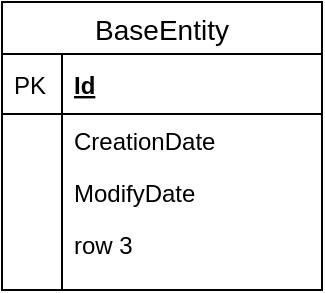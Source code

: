 <mxfile version="13.0.3" type="device" pages="2"><diagram name="Page-1" id="e56a1550-8fbb-45ad-956c-1786394a9013"><mxGraphModel dx="1402" dy="826" grid="1" gridSize="10" guides="1" tooltips="1" connect="1" arrows="1" fold="1" page="1" pageScale="1" pageWidth="1100" pageHeight="850" background="#ffffff" math="0" shadow="0"><root><mxCell id="0"/><mxCell id="1" parent="0"/><mxCell id="hn2WC1Tq35djOOzGHUu2-1" value="BaseEntity" style="swimlane;fontStyle=0;childLayout=stackLayout;horizontal=1;startSize=26;horizontalStack=0;resizeParent=1;resizeParentMax=0;resizeLast=0;collapsible=1;marginBottom=0;align=center;fontSize=14;" vertex="1" parent="1"><mxGeometry x="110" y="140" width="160" height="144" as="geometry"/></mxCell><mxCell id="hn2WC1Tq35djOOzGHUu2-2" value="Id" style="shape=partialRectangle;top=0;left=0;right=0;bottom=1;align=left;verticalAlign=middle;fillColor=none;spacingLeft=34;spacingRight=4;overflow=hidden;rotatable=0;points=[[0,0.5],[1,0.5]];portConstraint=eastwest;dropTarget=0;fontStyle=5;fontSize=12;" vertex="1" parent="hn2WC1Tq35djOOzGHUu2-1"><mxGeometry y="26" width="160" height="30" as="geometry"/></mxCell><mxCell id="hn2WC1Tq35djOOzGHUu2-3" value="PK" style="shape=partialRectangle;top=0;left=0;bottom=0;fillColor=none;align=left;verticalAlign=middle;spacingLeft=4;spacingRight=4;overflow=hidden;rotatable=0;points=[];portConstraint=eastwest;part=1;fontSize=12;" vertex="1" connectable="0" parent="hn2WC1Tq35djOOzGHUu2-2"><mxGeometry width="30" height="30" as="geometry"/></mxCell><mxCell id="hn2WC1Tq35djOOzGHUu2-4" value="CreationDate" style="shape=partialRectangle;top=0;left=0;right=0;bottom=0;align=left;verticalAlign=top;fillColor=none;spacingLeft=34;spacingRight=4;overflow=hidden;rotatable=0;points=[[0,0.5],[1,0.5]];portConstraint=eastwest;dropTarget=0;fontSize=12;" vertex="1" parent="hn2WC1Tq35djOOzGHUu2-1"><mxGeometry y="56" width="160" height="26" as="geometry"/></mxCell><mxCell id="hn2WC1Tq35djOOzGHUu2-5" value="" style="shape=partialRectangle;top=0;left=0;bottom=0;fillColor=none;align=left;verticalAlign=top;spacingLeft=4;spacingRight=4;overflow=hidden;rotatable=0;points=[];portConstraint=eastwest;part=1;fontSize=12;" vertex="1" connectable="0" parent="hn2WC1Tq35djOOzGHUu2-4"><mxGeometry width="30" height="26" as="geometry"/></mxCell><mxCell id="hn2WC1Tq35djOOzGHUu2-6" value="ModifyDate" style="shape=partialRectangle;top=0;left=0;right=0;bottom=0;align=left;verticalAlign=top;fillColor=none;spacingLeft=34;spacingRight=4;overflow=hidden;rotatable=0;points=[[0,0.5],[1,0.5]];portConstraint=eastwest;dropTarget=0;fontSize=12;" vertex="1" parent="hn2WC1Tq35djOOzGHUu2-1"><mxGeometry y="82" width="160" height="26" as="geometry"/></mxCell><mxCell id="hn2WC1Tq35djOOzGHUu2-7" value="" style="shape=partialRectangle;top=0;left=0;bottom=0;fillColor=none;align=left;verticalAlign=top;spacingLeft=4;spacingRight=4;overflow=hidden;rotatable=0;points=[];portConstraint=eastwest;part=1;fontSize=12;" vertex="1" connectable="0" parent="hn2WC1Tq35djOOzGHUu2-6"><mxGeometry width="30" height="26" as="geometry"/></mxCell><mxCell id="hn2WC1Tq35djOOzGHUu2-8" value="row 3" style="shape=partialRectangle;top=0;left=0;right=0;bottom=0;align=left;verticalAlign=top;fillColor=none;spacingLeft=34;spacingRight=4;overflow=hidden;rotatable=0;points=[[0,0.5],[1,0.5]];portConstraint=eastwest;dropTarget=0;fontSize=12;" vertex="1" parent="hn2WC1Tq35djOOzGHUu2-1"><mxGeometry y="108" width="160" height="26" as="geometry"/></mxCell><mxCell id="hn2WC1Tq35djOOzGHUu2-9" value="" style="shape=partialRectangle;top=0;left=0;bottom=0;fillColor=none;align=left;verticalAlign=top;spacingLeft=4;spacingRight=4;overflow=hidden;rotatable=0;points=[];portConstraint=eastwest;part=1;fontSize=12;" vertex="1" connectable="0" parent="hn2WC1Tq35djOOzGHUu2-8"><mxGeometry width="30" height="26" as="geometry"/></mxCell><mxCell id="hn2WC1Tq35djOOzGHUu2-10" value="" style="shape=partialRectangle;top=0;left=0;right=0;bottom=0;align=left;verticalAlign=top;fillColor=none;spacingLeft=34;spacingRight=4;overflow=hidden;rotatable=0;points=[[0,0.5],[1,0.5]];portConstraint=eastwest;dropTarget=0;fontSize=12;" vertex="1" parent="hn2WC1Tq35djOOzGHUu2-1"><mxGeometry y="134" width="160" height="10" as="geometry"/></mxCell><mxCell id="hn2WC1Tq35djOOzGHUu2-11" value="" style="shape=partialRectangle;top=0;left=0;bottom=0;fillColor=none;align=left;verticalAlign=top;spacingLeft=4;spacingRight=4;overflow=hidden;rotatable=0;points=[];portConstraint=eastwest;part=1;fontSize=12;" vertex="1" connectable="0" parent="hn2WC1Tq35djOOzGHUu2-10"><mxGeometry width="30" height="10" as="geometry"/></mxCell></root></mxGraphModel></diagram><diagram id="tx5fsSjjgZIaETfuWHIu" name="Page-2"><mxGraphModel dx="801" dy="472" grid="1" gridSize="10" guides="1" tooltips="1" connect="1" arrows="1" fold="1" page="1" pageScale="1" pageWidth="850" pageHeight="1100" math="0" shadow="0"><root><mxCell id="dZb9Hb1LmjK9rrr_tgIO-0"/><mxCell id="dZb9Hb1LmjK9rrr_tgIO-1" parent="dZb9Hb1LmjK9rrr_tgIO-0"/><mxCell id="dZb9Hb1LmjK9rrr_tgIO-5" value="BaseEntity" style="swimlane;fontStyle=1;childLayout=stackLayout;horizontal=1;startSize=26;fillColor=none;horizontalStack=0;resizeParent=1;resizeParentMax=0;resizeLast=0;collapsible=1;marginBottom=0;" vertex="1" parent="dZb9Hb1LmjK9rrr_tgIO-1"><mxGeometry x="330" y="140" width="140" height="156" as="geometry"/></mxCell><mxCell id="dZb9Hb1LmjK9rrr_tgIO-6" value="Id:Guid" style="text;strokeColor=none;fillColor=none;align=left;verticalAlign=top;spacingLeft=4;spacingRight=4;overflow=hidden;rotatable=0;points=[[0,0.5],[1,0.5]];portConstraint=eastwest;" vertex="1" parent="dZb9Hb1LmjK9rrr_tgIO-5"><mxGeometry y="26" width="140" height="26" as="geometry"/></mxCell><mxCell id="dZb9Hb1LmjK9rrr_tgIO-10" value="CreationDate:DateTime" style="text;strokeColor=none;fillColor=none;align=left;verticalAlign=top;spacingLeft=4;spacingRight=4;overflow=hidden;rotatable=0;points=[[0,0.5],[1,0.5]];portConstraint=eastwest;" vertex="1" parent="dZb9Hb1LmjK9rrr_tgIO-5"><mxGeometry y="52" width="140" height="26" as="geometry"/></mxCell><mxCell id="dZb9Hb1LmjK9rrr_tgIO-11" value="ModifyDate:DateTime" style="text;strokeColor=none;fillColor=none;align=left;verticalAlign=top;spacingLeft=4;spacingRight=4;overflow=hidden;rotatable=0;points=[[0,0.5],[1,0.5]];portConstraint=eastwest;" vertex="1" parent="dZb9Hb1LmjK9rrr_tgIO-5"><mxGeometry y="78" width="140" height="26" as="geometry"/></mxCell><mxCell id="dZb9Hb1LmjK9rrr_tgIO-12" value="IsActive:boolean" style="text;strokeColor=none;fillColor=none;align=left;verticalAlign=top;spacingLeft=4;spacingRight=4;overflow=hidden;rotatable=0;points=[[0,0.5],[1,0.5]];portConstraint=eastwest;" vertex="1" parent="dZb9Hb1LmjK9rrr_tgIO-5"><mxGeometry y="104" width="140" height="26" as="geometry"/></mxCell><mxCell id="dZb9Hb1LmjK9rrr_tgIO-13" value="IsDeleted:boolean" style="text;strokeColor=none;fillColor=none;align=left;verticalAlign=top;spacingLeft=4;spacingRight=4;overflow=hidden;rotatable=0;points=[[0,0.5],[1,0.5]];portConstraint=eastwest;" vertex="1" parent="dZb9Hb1LmjK9rrr_tgIO-5"><mxGeometry y="130" width="140" height="26" as="geometry"/></mxCell><mxCell id="dZb9Hb1LmjK9rrr_tgIO-49" value="BaseWriter:BaseEntity" style="swimlane;fontStyle=0;childLayout=stackLayout;horizontal=1;startSize=26;fillColor=none;horizontalStack=0;resizeParent=1;resizeParentMax=0;resizeLast=0;collapsible=1;marginBottom=0;align=center;" vertex="1" parent="dZb9Hb1LmjK9rrr_tgIO-1"><mxGeometry x="530" y="472" width="140" height="104" as="geometry"/></mxCell><mxCell id="dZb9Hb1LmjK9rrr_tgIO-53" value="Name:string" style="text;strokeColor=none;fillColor=none;align=left;verticalAlign=top;spacingLeft=4;spacingRight=4;overflow=hidden;rotatable=0;points=[[0,0.5],[1,0.5]];portConstraint=eastwest;" vertex="1" parent="dZb9Hb1LmjK9rrr_tgIO-49"><mxGeometry y="26" width="140" height="26" as="geometry"/></mxCell><mxCell id="dZb9Hb1LmjK9rrr_tgIO-54" value="SurName:string" style="text;strokeColor=none;fillColor=none;align=left;verticalAlign=top;spacingLeft=4;spacingRight=4;overflow=hidden;rotatable=0;points=[[0,0.5],[1,0.5]];portConstraint=eastwest;" vertex="1" parent="dZb9Hb1LmjK9rrr_tgIO-49"><mxGeometry y="52" width="140" height="26" as="geometry"/></mxCell><mxCell id="dZb9Hb1LmjK9rrr_tgIO-55" value="Biography:string" style="text;strokeColor=none;fillColor=none;align=left;verticalAlign=top;spacingLeft=4;spacingRight=4;overflow=hidden;rotatable=0;points=[[0,0.5],[1,0.5]];portConstraint=eastwest;" vertex="1" parent="dZb9Hb1LmjK9rrr_tgIO-49"><mxGeometry y="78" width="140" height="26" as="geometry"/></mxCell><mxCell id="dZb9Hb1LmjK9rrr_tgIO-41" value="Translator:BaseWriter" style="swimlane;fontStyle=0;childLayout=stackLayout;horizontal=1;startSize=26;fillColor=none;horizontalStack=0;resizeParent=1;resizeParentMax=0;resizeLast=0;collapsible=1;marginBottom=0;align=center;" vertex="1" parent="dZb9Hb1LmjK9rrr_tgIO-1"><mxGeometry x="690" y="472" width="140" height="34" as="geometry"/></mxCell><mxCell id="dZb9Hb1LmjK9rrr_tgIO-45" value="Author:BaseWriter" style="swimlane;fontStyle=0;childLayout=stackLayout;horizontal=1;startSize=26;fillColor=none;horizontalStack=0;resizeParent=1;resizeParentMax=0;resizeLast=0;collapsible=1;marginBottom=0;align=center;" vertex="1" parent="dZb9Hb1LmjK9rrr_tgIO-1"><mxGeometry x="690" y="516" width="140" height="34" as="geometry"/></mxCell><mxCell id="dZb9Hb1LmjK9rrr_tgIO-56" value="BooksAuthor" style="swimlane;fontStyle=0;childLayout=stackLayout;horizontal=1;startSize=26;fillColor=none;horizontalStack=0;resizeParent=1;resizeParentMax=0;resizeLast=0;collapsible=1;marginBottom=0;align=center;" vertex="1" parent="dZb9Hb1LmjK9rrr_tgIO-1"><mxGeometry x="690" y="566" width="140" height="78" as="geometry"/></mxCell><mxCell id="dZb9Hb1LmjK9rrr_tgIO-57" value="BooksId" style="text;strokeColor=none;fillColor=none;align=left;verticalAlign=top;spacingLeft=4;spacingRight=4;overflow=hidden;rotatable=0;points=[[0,0.5],[1,0.5]];portConstraint=eastwest;" vertex="1" parent="dZb9Hb1LmjK9rrr_tgIO-56"><mxGeometry y="26" width="140" height="26" as="geometry"/></mxCell><mxCell id="dZb9Hb1LmjK9rrr_tgIO-58" value="AuthorId" style="text;strokeColor=none;fillColor=none;align=left;verticalAlign=top;spacingLeft=4;spacingRight=4;overflow=hidden;rotatable=0;points=[[0,0.5],[1,0.5]];portConstraint=eastwest;" vertex="1" parent="dZb9Hb1LmjK9rrr_tgIO-56"><mxGeometry y="52" width="140" height="26" as="geometry"/></mxCell><mxCell id="dZb9Hb1LmjK9rrr_tgIO-28" value="Books:BaseEntity" style="swimlane;fontStyle=0;childLayout=stackLayout;horizontal=1;startSize=26;fillColor=none;horizontalStack=0;resizeParent=1;resizeParentMax=0;resizeLast=0;collapsible=1;marginBottom=0;align=center;" vertex="1" parent="dZb9Hb1LmjK9rrr_tgIO-1"><mxGeometry x="700" y="710" width="140" height="182" as="geometry"/></mxCell><mxCell id="dZb9Hb1LmjK9rrr_tgIO-30" value="ISBN:string" style="text;strokeColor=none;fillColor=none;align=left;verticalAlign=top;spacingLeft=4;spacingRight=4;overflow=hidden;rotatable=0;points=[[0,0.5],[1,0.5]];portConstraint=eastwest;" vertex="1" parent="dZb9Hb1LmjK9rrr_tgIO-28"><mxGeometry y="26" width="140" height="26" as="geometry"/></mxCell><mxCell id="dZb9Hb1LmjK9rrr_tgIO-31" value="Name:string" style="text;strokeColor=none;fillColor=none;align=left;verticalAlign=top;spacingLeft=4;spacingRight=4;overflow=hidden;rotatable=0;points=[[0,0.5],[1,0.5]];portConstraint=eastwest;" vertex="1" parent="dZb9Hb1LmjK9rrr_tgIO-28"><mxGeometry y="52" width="140" height="26" as="geometry"/></mxCell><mxCell id="dZb9Hb1LmjK9rrr_tgIO-34" value="OrginalName:string" style="text;strokeColor=none;fillColor=none;align=left;verticalAlign=top;spacingLeft=4;spacingRight=4;overflow=hidden;rotatable=0;points=[[0,0.5],[1,0.5]];portConstraint=eastwest;" vertex="1" parent="dZb9Hb1LmjK9rrr_tgIO-28"><mxGeometry y="78" width="140" height="26" as="geometry"/></mxCell><mxCell id="dZb9Hb1LmjK9rrr_tgIO-32" value="Descriptions:string" style="text;strokeColor=none;fillColor=none;align=left;verticalAlign=top;spacingLeft=4;spacingRight=4;overflow=hidden;rotatable=0;points=[[0,0.5],[1,0.5]];portConstraint=eastwest;" vertex="1" parent="dZb9Hb1LmjK9rrr_tgIO-28"><mxGeometry y="104" width="140" height="26" as="geometry"/></mxCell><mxCell id="dZb9Hb1LmjK9rrr_tgIO-33" value="Language:string" style="text;strokeColor=none;fillColor=none;align=left;verticalAlign=top;spacingLeft=4;spacingRight=4;overflow=hidden;rotatable=0;points=[[0,0.5],[1,0.5]];portConstraint=eastwest;" vertex="1" parent="dZb9Hb1LmjK9rrr_tgIO-28"><mxGeometry y="130" width="140" height="26" as="geometry"/></mxCell><mxCell id="dZb9Hb1LmjK9rrr_tgIO-76" value="PublishDate:DateTime" style="text;strokeColor=none;fillColor=none;align=left;verticalAlign=top;spacingLeft=4;spacingRight=4;overflow=hidden;rotatable=0;points=[[0,0.5],[1,0.5]];portConstraint=eastwest;" vertex="1" parent="dZb9Hb1LmjK9rrr_tgIO-28"><mxGeometry y="156" width="140" height="26" as="geometry"/></mxCell><mxCell id="dZb9Hb1LmjK9rrr_tgIO-63" value="Publisher:BaseEntity" style="swimlane;fontStyle=0;childLayout=stackLayout;horizontal=1;startSize=26;fillColor=none;horizontalStack=0;resizeParent=1;resizeParentMax=0;resizeLast=0;collapsible=1;marginBottom=0;align=center;" vertex="1" parent="dZb9Hb1LmjK9rrr_tgIO-1"><mxGeometry x="525" y="690" width="140" height="104" as="geometry"/></mxCell><mxCell id="dZb9Hb1LmjK9rrr_tgIO-64" value="Name:string" style="text;strokeColor=none;fillColor=none;align=left;verticalAlign=top;spacingLeft=4;spacingRight=4;overflow=hidden;rotatable=0;points=[[0,0.5],[1,0.5]];portConstraint=eastwest;" vertex="1" parent="dZb9Hb1LmjK9rrr_tgIO-63"><mxGeometry y="26" width="140" height="26" as="geometry"/></mxCell><mxCell id="dZb9Hb1LmjK9rrr_tgIO-66" value="GLN:string" style="text;strokeColor=none;fillColor=none;align=left;verticalAlign=top;spacingLeft=4;spacingRight=4;overflow=hidden;rotatable=0;points=[[0,0.5],[1,0.5]];portConstraint=eastwest;" vertex="1" parent="dZb9Hb1LmjK9rrr_tgIO-63"><mxGeometry y="52" width="140" height="26" as="geometry"/></mxCell><mxCell id="dZb9Hb1LmjK9rrr_tgIO-67" value="PhoneNumber:string" style="text;strokeColor=none;fillColor=none;align=left;verticalAlign=top;spacingLeft=4;spacingRight=4;overflow=hidden;rotatable=0;points=[[0,0.5],[1,0.5]];portConstraint=eastwest;" vertex="1" parent="dZb9Hb1LmjK9rrr_tgIO-63"><mxGeometry y="78" width="140" height="26" as="geometry"/></mxCell><mxCell id="dZb9Hb1LmjK9rrr_tgIO-90" value="Categories:BaseEntity" style="swimlane;fontStyle=0;childLayout=stackLayout;horizontal=1;startSize=26;fillColor=none;horizontalStack=0;resizeParent=1;resizeParentMax=0;resizeLast=0;collapsible=1;marginBottom=0;align=center;" vertex="1" parent="dZb9Hb1LmjK9rrr_tgIO-1"><mxGeometry x="330" y="472" width="140" height="104" as="geometry"/></mxCell><mxCell id="dZb9Hb1LmjK9rrr_tgIO-91" value="Name:string" style="text;strokeColor=none;fillColor=none;align=left;verticalAlign=top;spacingLeft=4;spacingRight=4;overflow=hidden;rotatable=0;points=[[0,0.5],[1,0.5]];portConstraint=eastwest;" vertex="1" parent="dZb9Hb1LmjK9rrr_tgIO-90"><mxGeometry y="26" width="140" height="26" as="geometry"/></mxCell><mxCell id="dZb9Hb1LmjK9rrr_tgIO-92" value="Description:string" style="text;strokeColor=none;fillColor=none;align=left;verticalAlign=top;spacingLeft=4;spacingRight=4;overflow=hidden;rotatable=0;points=[[0,0.5],[1,0.5]];portConstraint=eastwest;" vertex="1" parent="dZb9Hb1LmjK9rrr_tgIO-90"><mxGeometry y="52" width="140" height="26" as="geometry"/></mxCell><mxCell id="dZb9Hb1LmjK9rrr_tgIO-93" value="CategoryId:Guid" style="text;strokeColor=none;fillColor=none;align=left;verticalAlign=top;spacingLeft=4;spacingRight=4;overflow=hidden;rotatable=0;points=[[0,0.5],[1,0.5]];portConstraint=eastwest;" vertex="1" parent="dZb9Hb1LmjK9rrr_tgIO-90"><mxGeometry y="78" width="140" height="26" as="geometry"/></mxCell><mxCell id="dZb9Hb1LmjK9rrr_tgIO-60" value="BooksSKUTranslator" style="swimlane;fontStyle=0;childLayout=stackLayout;horizontal=1;startSize=26;fillColor=none;horizontalStack=0;resizeParent=1;resizeParentMax=0;resizeLast=0;collapsible=1;marginBottom=0;align=center;" vertex="1" parent="dZb9Hb1LmjK9rrr_tgIO-1"><mxGeometry x="515" y="590" width="150" height="78" as="geometry"/></mxCell><mxCell id="dZb9Hb1LmjK9rrr_tgIO-61" value="BookSKUId" style="text;strokeColor=none;fillColor=none;align=left;verticalAlign=top;spacingLeft=4;spacingRight=4;overflow=hidden;rotatable=0;points=[[0,0.5],[1,0.5]];portConstraint=eastwest;" vertex="1" parent="dZb9Hb1LmjK9rrr_tgIO-60"><mxGeometry y="26" width="150" height="26" as="geometry"/></mxCell><mxCell id="dZb9Hb1LmjK9rrr_tgIO-62" value="TranslatorId" style="text;strokeColor=none;fillColor=none;align=left;verticalAlign=top;spacingLeft=4;spacingRight=4;overflow=hidden;rotatable=0;points=[[0,0.5],[1,0.5]];portConstraint=eastwest;" vertex="1" parent="dZb9Hb1LmjK9rrr_tgIO-60"><mxGeometry y="52" width="150" height="26" as="geometry"/></mxCell><mxCell id="dZb9Hb1LmjK9rrr_tgIO-14" value="User : BaseEntity" style="swimlane;fontStyle=1;childLayout=stackLayout;horizontal=1;startSize=26;fillColor=none;horizontalStack=0;resizeParent=1;resizeParentMax=0;resizeLast=0;collapsible=1;marginBottom=0;" vertex="1" parent="dZb9Hb1LmjK9rrr_tgIO-1"><mxGeometry x="330" y="590" width="140" height="78" as="geometry"/></mxCell><mxCell id="dZb9Hb1LmjK9rrr_tgIO-21" value="Name:string" style="text;strokeColor=none;fillColor=none;align=left;verticalAlign=top;spacingLeft=4;spacingRight=4;overflow=hidden;rotatable=0;points=[[0,0.5],[1,0.5]];portConstraint=eastwest;" vertex="1" parent="dZb9Hb1LmjK9rrr_tgIO-14"><mxGeometry y="26" width="140" height="26" as="geometry"/></mxCell><mxCell id="dZb9Hb1LmjK9rrr_tgIO-25" value="Surname:string" style="text;strokeColor=none;fillColor=none;align=left;verticalAlign=top;spacingLeft=4;spacingRight=4;overflow=hidden;rotatable=0;points=[[0,0.5],[1,0.5]];portConstraint=eastwest;" vertex="1" parent="dZb9Hb1LmjK9rrr_tgIO-14"><mxGeometry y="52" width="140" height="26" as="geometry"/></mxCell><mxCell id="dZb9Hb1LmjK9rrr_tgIO-94" value="UserBookSKU:BaseEntity" style="swimlane;fontStyle=0;childLayout=stackLayout;horizontal=1;startSize=26;fillColor=none;horizontalStack=0;resizeParent=1;resizeParentMax=0;resizeLast=0;collapsible=1;marginBottom=0;align=center;" vertex="1" parent="dZb9Hb1LmjK9rrr_tgIO-1"><mxGeometry x="330" y="680" width="140" height="208" as="geometry"/></mxCell><mxCell id="dZb9Hb1LmjK9rrr_tgIO-95" value="UserId:guid" style="text;strokeColor=none;fillColor=none;align=left;verticalAlign=top;spacingLeft=4;spacingRight=4;overflow=hidden;rotatable=0;points=[[0,0.5],[1,0.5]];portConstraint=eastwest;" vertex="1" parent="dZb9Hb1LmjK9rrr_tgIO-94"><mxGeometry y="26" width="140" height="26" as="geometry"/></mxCell><mxCell id="dZb9Hb1LmjK9rrr_tgIO-98" value="BookSKUId:guid" style="text;strokeColor=none;fillColor=none;align=left;verticalAlign=top;spacingLeft=4;spacingRight=4;overflow=hidden;rotatable=0;points=[[0,0.5],[1,0.5]];portConstraint=eastwest;" vertex="1" parent="dZb9Hb1LmjK9rrr_tgIO-94"><mxGeometry y="52" width="140" height="26" as="geometry"/></mxCell><mxCell id="dZb9Hb1LmjK9rrr_tgIO-99" value="LibarianNote:string" style="text;strokeColor=none;fillColor=none;align=left;verticalAlign=top;spacingLeft=4;spacingRight=4;overflow=hidden;rotatable=0;points=[[0,0.5],[1,0.5]];portConstraint=eastwest;" vertex="1" parent="dZb9Hb1LmjK9rrr_tgIO-94"><mxGeometry y="78" width="140" height="26" as="geometry"/></mxCell><mxCell id="dZb9Hb1LmjK9rrr_tgIO-100" value="CheckedOut:DateTime" style="text;strokeColor=none;fillColor=none;align=left;verticalAlign=top;spacingLeft=4;spacingRight=4;overflow=hidden;rotatable=0;points=[[0,0.5],[1,0.5]];portConstraint=eastwest;" vertex="1" parent="dZb9Hb1LmjK9rrr_tgIO-94"><mxGeometry y="104" width="140" height="26" as="geometry"/></mxCell><mxCell id="dZb9Hb1LmjK9rrr_tgIO-101" value="Delay:int" style="text;strokeColor=none;fillColor=none;align=left;verticalAlign=top;spacingLeft=4;spacingRight=4;overflow=hidden;rotatable=0;points=[[0,0.5],[1,0.5]];portConstraint=eastwest;" vertex="1" parent="dZb9Hb1LmjK9rrr_tgIO-94"><mxGeometry y="130" width="140" height="26" as="geometry"/></mxCell><mxCell id="dZb9Hb1LmjK9rrr_tgIO-102" value="Fine:double" style="text;strokeColor=none;fillColor=none;align=left;verticalAlign=top;spacingLeft=4;spacingRight=4;overflow=hidden;rotatable=0;points=[[0,0.5],[1,0.5]];portConstraint=eastwest;" vertex="1" parent="dZb9Hb1LmjK9rrr_tgIO-94"><mxGeometry y="156" width="140" height="26" as="geometry"/></mxCell><mxCell id="dZb9Hb1LmjK9rrr_tgIO-107" value="HealtState:string" style="text;strokeColor=none;fillColor=none;align=left;verticalAlign=top;spacingLeft=4;spacingRight=4;overflow=hidden;rotatable=0;points=[[0,0.5],[1,0.5]];portConstraint=eastwest;" vertex="1" parent="dZb9Hb1LmjK9rrr_tgIO-94"><mxGeometry y="182" width="140" height="26" as="geometry"/></mxCell><mxCell id="dZb9Hb1LmjK9rrr_tgIO-36" value="BookStockKeepingUnit&#10;:BaseEntity" style="swimlane;fontStyle=0;childLayout=stackLayout;horizontal=1;startSize=36;fillColor=none;horizontalStack=0;resizeParent=1;resizeParentMax=0;resizeLast=0;collapsible=1;marginBottom=0;align=center;" vertex="1" parent="dZb9Hb1LmjK9rrr_tgIO-1"><mxGeometry x="150" y="506" width="140" height="348" as="geometry"/></mxCell><mxCell id="dZb9Hb1LmjK9rrr_tgIO-37" value="BooksId:guid" style="text;strokeColor=none;fillColor=none;align=left;verticalAlign=top;spacingLeft=4;spacingRight=4;overflow=hidden;rotatable=0;points=[[0,0.5],[1,0.5]];portConstraint=eastwest;" vertex="1" parent="dZb9Hb1LmjK9rrr_tgIO-36"><mxGeometry y="36" width="140" height="26" as="geometry"/></mxCell><mxCell id="dZb9Hb1LmjK9rrr_tgIO-38" value="PublisherId:guid" style="text;strokeColor=none;fillColor=none;align=left;verticalAlign=top;spacingLeft=4;spacingRight=4;overflow=hidden;rotatable=0;points=[[0,0.5],[1,0.5]];portConstraint=eastwest;" vertex="1" parent="dZb9Hb1LmjK9rrr_tgIO-36"><mxGeometry y="62" width="140" height="26" as="geometry"/></mxCell><mxCell id="dZb9Hb1LmjK9rrr_tgIO-39" value="PageCount:int" style="text;strokeColor=none;fillColor=none;align=left;verticalAlign=top;spacingLeft=4;spacingRight=4;overflow=hidden;rotatable=0;points=[[0,0.5],[1,0.5]];portConstraint=eastwest;" vertex="1" parent="dZb9Hb1LmjK9rrr_tgIO-36"><mxGeometry y="88" width="140" height="26" as="geometry"/></mxCell><mxCell id="dZb9Hb1LmjK9rrr_tgIO-68" value="VolumeType:string" style="text;strokeColor=none;fillColor=none;align=left;verticalAlign=top;spacingLeft=4;spacingRight=4;overflow=hidden;rotatable=0;points=[[0,0.5],[1,0.5]];portConstraint=eastwest;" vertex="1" parent="dZb9Hb1LmjK9rrr_tgIO-36"><mxGeometry y="114" width="140" height="26" as="geometry"/></mxCell><mxCell id="dZb9Hb1LmjK9rrr_tgIO-69" value="PaperType:string" style="text;strokeColor=none;fillColor=none;align=left;verticalAlign=top;spacingLeft=4;spacingRight=4;overflow=hidden;rotatable=0;points=[[0,0.5],[1,0.5]];portConstraint=eastwest;" vertex="1" parent="dZb9Hb1LmjK9rrr_tgIO-36"><mxGeometry y="140" width="140" height="26" as="geometry"/></mxCell><mxCell id="dZb9Hb1LmjK9rrr_tgIO-70" value="Size:string" style="text;strokeColor=none;fillColor=none;align=left;verticalAlign=top;spacingLeft=4;spacingRight=4;overflow=hidden;rotatable=0;points=[[0,0.5],[1,0.5]];portConstraint=eastwest;" vertex="1" parent="dZb9Hb1LmjK9rrr_tgIO-36"><mxGeometry y="166" width="140" height="26" as="geometry"/></mxCell><mxCell id="dZb9Hb1LmjK9rrr_tgIO-72" value="BuyingPrice:double" style="text;strokeColor=none;fillColor=none;align=left;verticalAlign=top;spacingLeft=4;spacingRight=4;overflow=hidden;rotatable=0;points=[[0,0.5],[1,0.5]];portConstraint=eastwest;" vertex="1" parent="dZb9Hb1LmjK9rrr_tgIO-36"><mxGeometry y="192" width="140" height="26" as="geometry"/></mxCell><mxCell id="dZb9Hb1LmjK9rrr_tgIO-73" value="CurrencyCode:double" style="text;strokeColor=none;fillColor=none;align=left;verticalAlign=top;spacingLeft=4;spacingRight=4;overflow=hidden;rotatable=0;points=[[0,0.5],[1,0.5]];portConstraint=eastwest;" vertex="1" parent="dZb9Hb1LmjK9rrr_tgIO-36"><mxGeometry y="218" width="140" height="26" as="geometry"/></mxCell><mxCell id="dZb9Hb1LmjK9rrr_tgIO-75" value="PublishDate:DateTime" style="text;strokeColor=none;fillColor=none;align=left;verticalAlign=top;spacingLeft=4;spacingRight=4;overflow=hidden;rotatable=0;points=[[0,0.5],[1,0.5]];portConstraint=eastwest;" vertex="1" parent="dZb9Hb1LmjK9rrr_tgIO-36"><mxGeometry y="244" width="140" height="26" as="geometry"/></mxCell><mxCell id="dZb9Hb1LmjK9rrr_tgIO-103" value="DelayFactor:double" style="text;strokeColor=none;fillColor=none;align=left;verticalAlign=top;spacingLeft=4;spacingRight=4;overflow=hidden;rotatable=0;points=[[0,0.5],[1,0.5]];portConstraint=eastwest;" vertex="1" parent="dZb9Hb1LmjK9rrr_tgIO-36"><mxGeometry y="270" width="140" height="26" as="geometry"/></mxCell><mxCell id="dZb9Hb1LmjK9rrr_tgIO-104" value="DamageFactor:double" style="text;strokeColor=none;fillColor=none;align=left;verticalAlign=top;spacingLeft=4;spacingRight=4;overflow=hidden;rotatable=0;points=[[0,0.5],[1,0.5]];portConstraint=eastwest;" vertex="1" parent="dZb9Hb1LmjK9rrr_tgIO-36"><mxGeometry y="296" width="140" height="26" as="geometry"/></mxCell><mxCell id="dZb9Hb1LmjK9rrr_tgIO-105" value="HealtState:string" style="text;strokeColor=none;fillColor=none;align=left;verticalAlign=top;spacingLeft=4;spacingRight=4;overflow=hidden;rotatable=0;points=[[0,0.5],[1,0.5]];portConstraint=eastwest;" vertex="1" parent="dZb9Hb1LmjK9rrr_tgIO-36"><mxGeometry y="322" width="140" height="26" as="geometry"/></mxCell></root></mxGraphModel></diagram></mxfile>